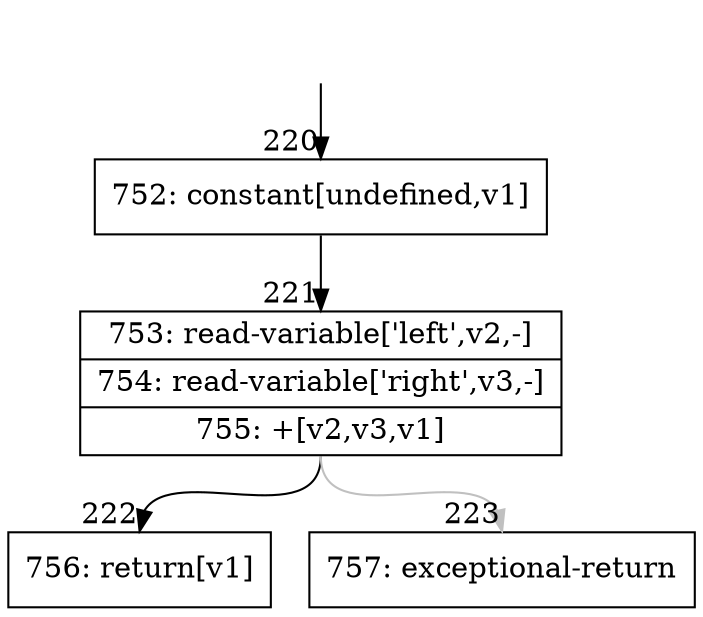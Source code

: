 digraph {
rankdir="TD"
BB_entry20[shape=none,label=""];
BB_entry20 -> BB220 [tailport=s, headport=n, headlabel="    220"]
BB220 [shape=record label="{752: constant[undefined,v1]}" ] 
BB220 -> BB221 [tailport=s, headport=n, headlabel="      221"]
BB221 [shape=record label="{753: read-variable['left',v2,-]|754: read-variable['right',v3,-]|755: +[v2,v3,v1]}" ] 
BB221 -> BB222 [tailport=s, headport=n, headlabel="      222"]
BB221 -> BB223 [tailport=s, headport=n, color=gray, headlabel="      223"]
BB222 [shape=record label="{756: return[v1]}" ] 
BB223 [shape=record label="{757: exceptional-return}" ] 
//#$~ 204
}
